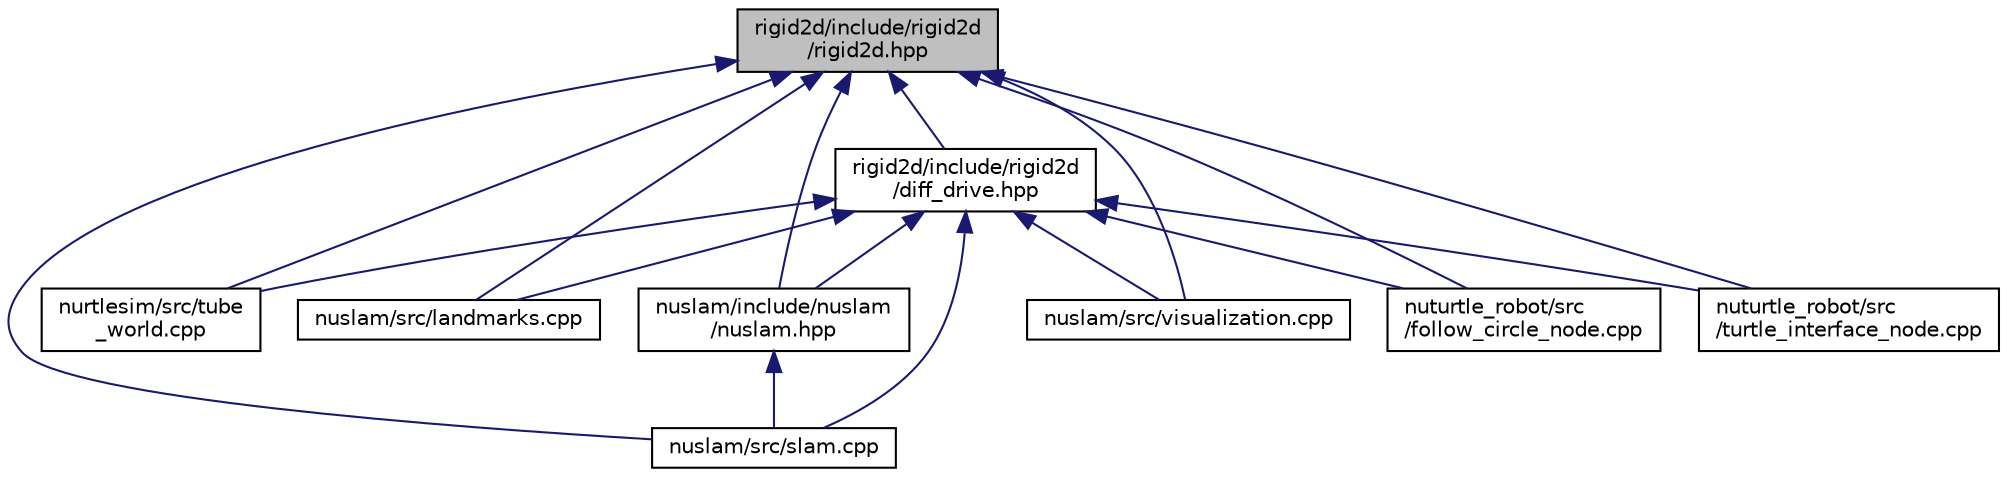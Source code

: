 digraph "rigid2d/include/rigid2d/rigid2d.hpp"
{
 // LATEX_PDF_SIZE
  edge [fontname="Helvetica",fontsize="10",labelfontname="Helvetica",labelfontsize="10"];
  node [fontname="Helvetica",fontsize="10",shape=record];
  Node1 [label="rigid2d/include/rigid2d\l/rigid2d.hpp",height=0.2,width=0.4,color="black", fillcolor="grey75", style="filled", fontcolor="black",tooltip="Library for two-dimensional rigid body transformations."];
  Node1 -> Node2 [dir="back",color="midnightblue",fontsize="10",style="solid",fontname="Helvetica"];
  Node2 [label="nurtlesim/src/tube\l_world.cpp",height=0.2,width=0.4,color="black", fillcolor="white", style="filled",URL="$d3/d4b/tube__world_8cpp.html",tooltip="A kinematic simulation of a differential drive robot using the DiffDrive class."];
  Node1 -> Node3 [dir="back",color="midnightblue",fontsize="10",style="solid",fontname="Helvetica"];
  Node3 [label="nuslam/include/nuslam\l/nuslam.hpp",height=0.2,width=0.4,color="black", fillcolor="white", style="filled",URL="$d4/d20/nuslam_8hpp.html",tooltip="Library for Extended Kalman Filter Slam implementation."];
  Node3 -> Node4 [dir="back",color="midnightblue",fontsize="10",style="solid",fontname="Helvetica"];
  Node4 [label="nuslam/src/slam.cpp",height=0.2,width=0.4,color="black", fillcolor="white", style="filled",URL="$da/d7e/slam_8cpp.html",tooltip="Implementation of the extended Kalman Filter SLAM."];
  Node1 -> Node5 [dir="back",color="midnightblue",fontsize="10",style="solid",fontname="Helvetica"];
  Node5 [label="nuslam/src/landmarks.cpp",height=0.2,width=0.4,color="black", fillcolor="white", style="filled",URL="$d4/dd3/landmarks_8cpp.html",tooltip="A package to detect landmarks and publish their relative locations."];
  Node1 -> Node4 [dir="back",color="midnightblue",fontsize="10",style="solid",fontname="Helvetica"];
  Node1 -> Node6 [dir="back",color="midnightblue",fontsize="10",style="solid",fontname="Helvetica"];
  Node6 [label="nuslam/src/visualization.cpp",height=0.2,width=0.4,color="black", fillcolor="white", style="filled",URL="$d3/d49/visualization_8cpp.html",tooltip="The simulation visualization."];
  Node1 -> Node7 [dir="back",color="midnightblue",fontsize="10",style="solid",fontname="Helvetica"];
  Node7 [label="nuturtle_robot/src\l/follow_circle_node.cpp",height=0.2,width=0.4,color="black", fillcolor="white", style="filled",URL="$d4/d62/follow__circle__node_8cpp.html",tooltip="A node that publishes commands that let the robot drive in a circle of a specified radius at a specif..."];
  Node1 -> Node8 [dir="back",color="midnightblue",fontsize="10",style="solid",fontname="Helvetica"];
  Node8 [label="nuturtle_robot/src\l/turtle_interface_node.cpp",height=0.2,width=0.4,color="black", fillcolor="white", style="filled",URL="$dd/d34/turtle__interface__node_8cpp.html",tooltip="A low-level control and sensor routines in ROS."];
  Node1 -> Node9 [dir="back",color="midnightblue",fontsize="10",style="solid",fontname="Helvetica"];
  Node9 [label="rigid2d/include/rigid2d\l/diff_drive.hpp",height=0.2,width=0.4,color="black", fillcolor="white", style="filled",URL="$d7/d5d/diff__drive_8hpp.html",tooltip="Library for the kinematics of a differential drive robot with a given wheel base and wheel radius."];
  Node9 -> Node2 [dir="back",color="midnightblue",fontsize="10",style="solid",fontname="Helvetica"];
  Node9 -> Node3 [dir="back",color="midnightblue",fontsize="10",style="solid",fontname="Helvetica"];
  Node9 -> Node5 [dir="back",color="midnightblue",fontsize="10",style="solid",fontname="Helvetica"];
  Node9 -> Node4 [dir="back",color="midnightblue",fontsize="10",style="solid",fontname="Helvetica"];
  Node9 -> Node6 [dir="back",color="midnightblue",fontsize="10",style="solid",fontname="Helvetica"];
  Node9 -> Node7 [dir="back",color="midnightblue",fontsize="10",style="solid",fontname="Helvetica"];
  Node9 -> Node8 [dir="back",color="midnightblue",fontsize="10",style="solid",fontname="Helvetica"];
}
